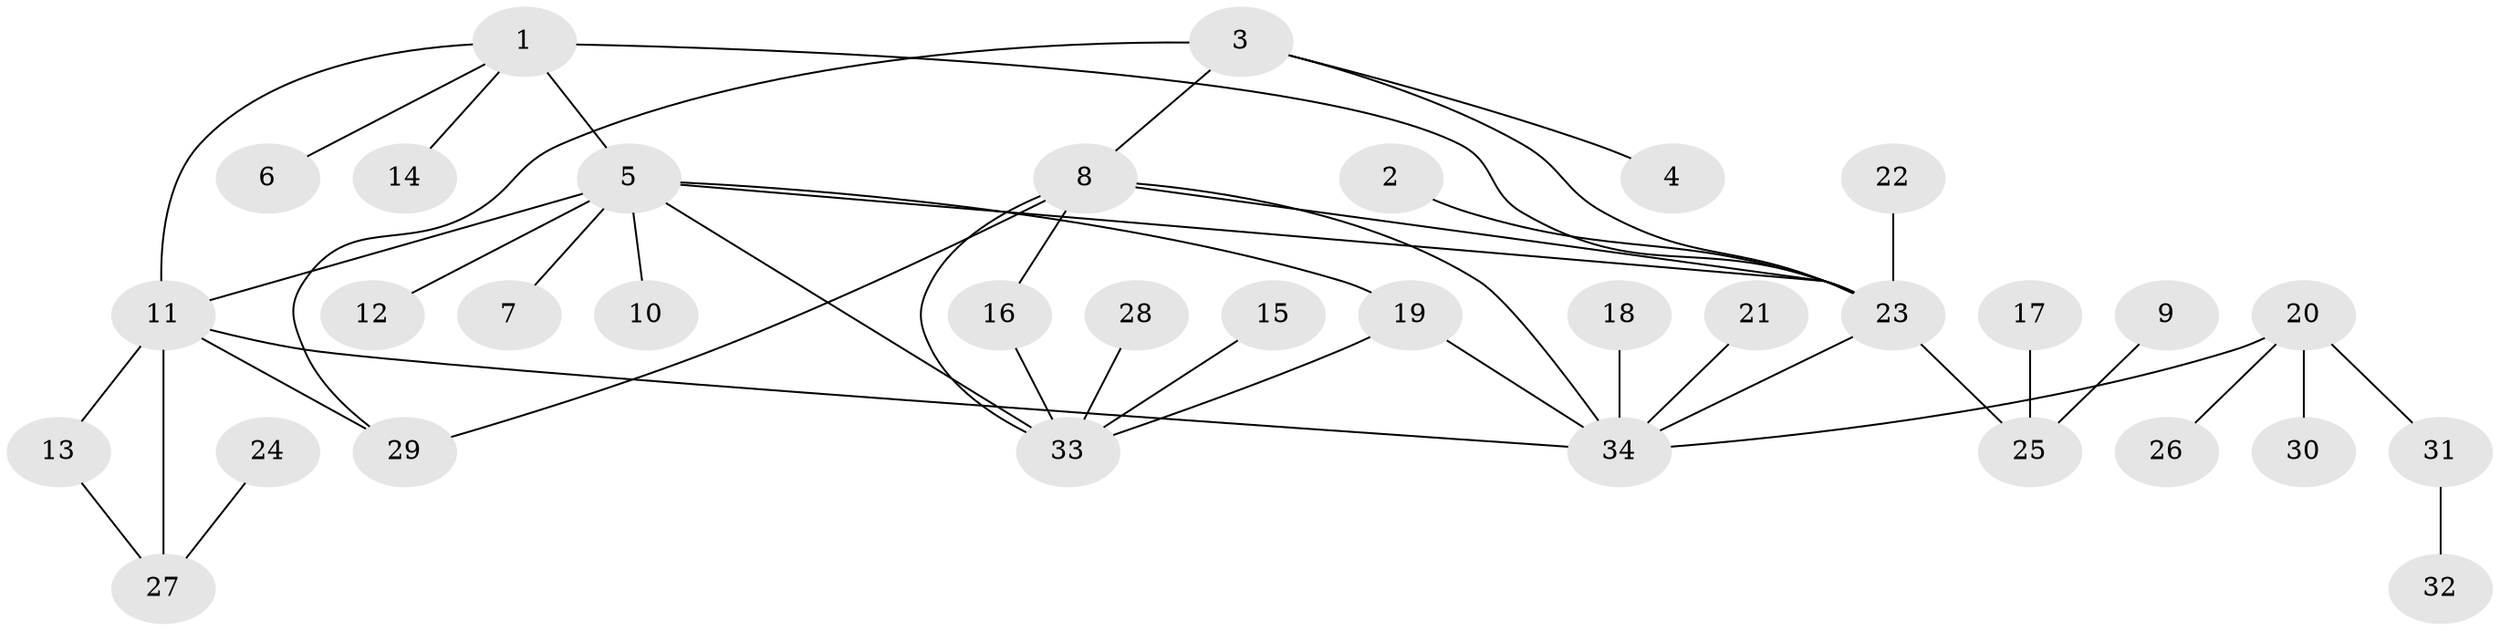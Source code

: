 // original degree distribution, {4: 0.058823529411764705, 10: 0.014705882352941176, 2: 0.10294117647058823, 8: 0.029411764705882353, 5: 0.07352941176470588, 3: 0.11764705882352941, 7: 0.014705882352941176, 6: 0.029411764705882353, 1: 0.5588235294117647}
// Generated by graph-tools (version 1.1) at 2025/50/03/09/25 03:50:32]
// undirected, 34 vertices, 45 edges
graph export_dot {
graph [start="1"]
  node [color=gray90,style=filled];
  1;
  2;
  3;
  4;
  5;
  6;
  7;
  8;
  9;
  10;
  11;
  12;
  13;
  14;
  15;
  16;
  17;
  18;
  19;
  20;
  21;
  22;
  23;
  24;
  25;
  26;
  27;
  28;
  29;
  30;
  31;
  32;
  33;
  34;
  1 -- 5 [weight=1.0];
  1 -- 6 [weight=1.0];
  1 -- 11 [weight=1.0];
  1 -- 14 [weight=1.0];
  1 -- 23 [weight=2.0];
  2 -- 23 [weight=1.0];
  3 -- 4 [weight=1.0];
  3 -- 8 [weight=1.0];
  3 -- 23 [weight=1.0];
  3 -- 29 [weight=1.0];
  5 -- 7 [weight=1.0];
  5 -- 10 [weight=1.0];
  5 -- 11 [weight=1.0];
  5 -- 12 [weight=1.0];
  5 -- 19 [weight=1.0];
  5 -- 23 [weight=1.0];
  5 -- 33 [weight=1.0];
  8 -- 16 [weight=1.0];
  8 -- 23 [weight=1.0];
  8 -- 29 [weight=1.0];
  8 -- 33 [weight=1.0];
  8 -- 34 [weight=1.0];
  9 -- 25 [weight=1.0];
  11 -- 13 [weight=1.0];
  11 -- 27 [weight=1.0];
  11 -- 29 [weight=1.0];
  11 -- 34 [weight=1.0];
  13 -- 27 [weight=1.0];
  15 -- 33 [weight=1.0];
  16 -- 33 [weight=1.0];
  17 -- 25 [weight=1.0];
  18 -- 34 [weight=1.0];
  19 -- 33 [weight=1.0];
  19 -- 34 [weight=1.0];
  20 -- 26 [weight=1.0];
  20 -- 30 [weight=1.0];
  20 -- 31 [weight=1.0];
  20 -- 34 [weight=1.0];
  21 -- 34 [weight=1.0];
  22 -- 23 [weight=1.0];
  23 -- 25 [weight=1.0];
  23 -- 34 [weight=1.0];
  24 -- 27 [weight=1.0];
  28 -- 33 [weight=1.0];
  31 -- 32 [weight=1.0];
}
